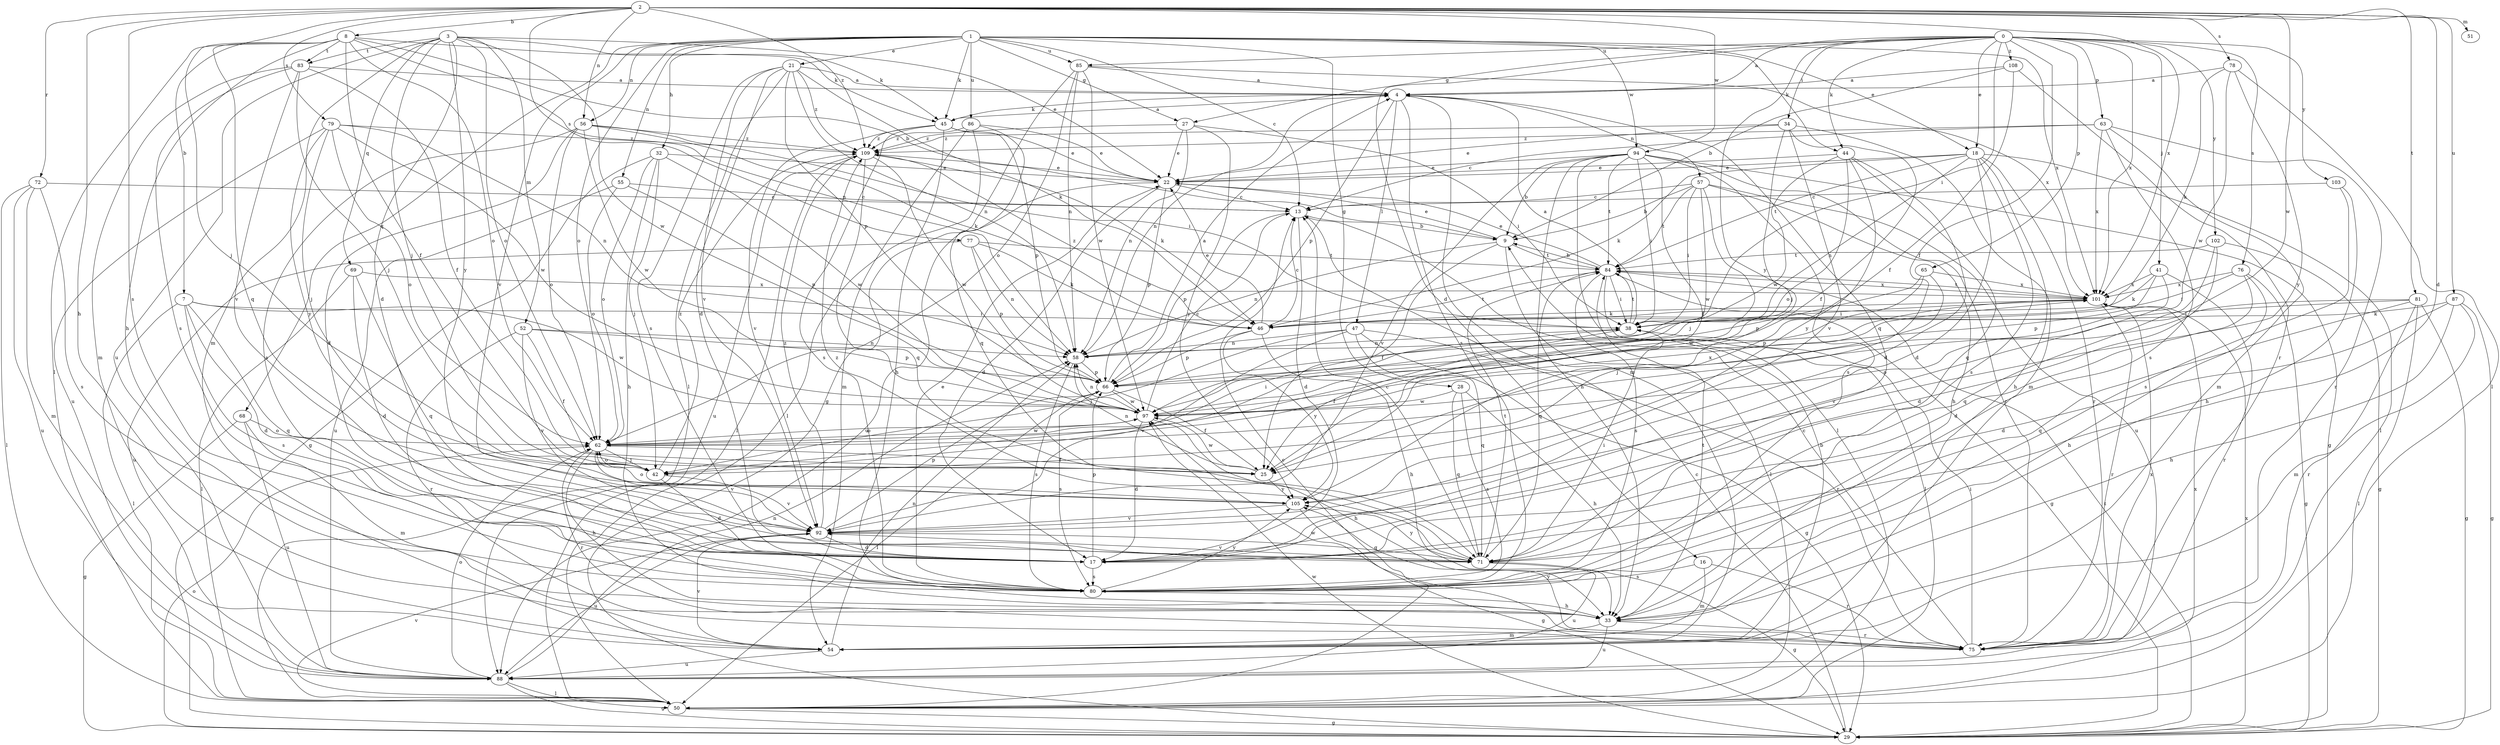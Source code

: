 strict digraph  {
0;
1;
2;
3;
4;
7;
8;
9;
13;
16;
17;
18;
21;
22;
25;
27;
28;
29;
32;
33;
34;
38;
41;
42;
44;
45;
46;
47;
50;
51;
52;
54;
55;
56;
57;
58;
62;
63;
65;
66;
68;
69;
71;
72;
75;
76;
77;
78;
79;
80;
81;
83;
84;
85;
86;
87;
88;
92;
94;
97;
101;
102;
103;
105;
108;
109;
0 -> 4  [label=a];
0 -> 16  [label=d];
0 -> 18  [label=e];
0 -> 25  [label=f];
0 -> 27  [label=g];
0 -> 34  [label=i];
0 -> 38  [label=i];
0 -> 41  [label=j];
0 -> 44  [label=k];
0 -> 63  [label=p];
0 -> 65  [label=p];
0 -> 76  [label=s];
0 -> 85  [label=u];
0 -> 101  [label=x];
0 -> 102  [label=y];
0 -> 103  [label=y];
0 -> 105  [label=y];
0 -> 108  [label=z];
1 -> 13  [label=c];
1 -> 18  [label=e];
1 -> 21  [label=e];
1 -> 27  [label=g];
1 -> 28  [label=g];
1 -> 32  [label=h];
1 -> 44  [label=k];
1 -> 45  [label=k];
1 -> 55  [label=n];
1 -> 56  [label=n];
1 -> 62  [label=o];
1 -> 68  [label=q];
1 -> 85  [label=u];
1 -> 86  [label=u];
1 -> 92  [label=v];
1 -> 94  [label=w];
1 -> 101  [label=x];
2 -> 7  [label=b];
2 -> 8  [label=b];
2 -> 17  [label=d];
2 -> 33  [label=h];
2 -> 51  [label=m];
2 -> 56  [label=n];
2 -> 72  [label=r];
2 -> 77  [label=s];
2 -> 78  [label=s];
2 -> 79  [label=s];
2 -> 80  [label=s];
2 -> 81  [label=t];
2 -> 87  [label=u];
2 -> 94  [label=w];
2 -> 97  [label=w];
2 -> 101  [label=x];
2 -> 109  [label=z];
3 -> 17  [label=d];
3 -> 22  [label=e];
3 -> 42  [label=j];
3 -> 45  [label=k];
3 -> 52  [label=m];
3 -> 54  [label=m];
3 -> 62  [label=o];
3 -> 69  [label=q];
3 -> 83  [label=t];
3 -> 88  [label=u];
3 -> 97  [label=w];
3 -> 105  [label=y];
4 -> 45  [label=k];
4 -> 47  [label=l];
4 -> 54  [label=m];
4 -> 57  [label=n];
4 -> 58  [label=n];
4 -> 66  [label=p];
4 -> 71  [label=q];
4 -> 80  [label=s];
7 -> 17  [label=d];
7 -> 38  [label=i];
7 -> 50  [label=l];
7 -> 71  [label=q];
7 -> 80  [label=s];
7 -> 97  [label=w];
8 -> 9  [label=b];
8 -> 25  [label=f];
8 -> 33  [label=h];
8 -> 42  [label=j];
8 -> 45  [label=k];
8 -> 50  [label=l];
8 -> 58  [label=n];
8 -> 62  [label=o];
8 -> 71  [label=q];
8 -> 83  [label=t];
9 -> 22  [label=e];
9 -> 25  [label=f];
9 -> 50  [label=l];
9 -> 58  [label=n];
9 -> 84  [label=t];
13 -> 9  [label=b];
13 -> 17  [label=d];
13 -> 66  [label=p];
16 -> 54  [label=m];
16 -> 75  [label=r];
16 -> 80  [label=s];
17 -> 66  [label=p];
17 -> 80  [label=s];
18 -> 17  [label=d];
18 -> 22  [label=e];
18 -> 33  [label=h];
18 -> 46  [label=k];
18 -> 50  [label=l];
18 -> 58  [label=n];
18 -> 75  [label=r];
18 -> 80  [label=s];
18 -> 84  [label=t];
21 -> 4  [label=a];
21 -> 17  [label=d];
21 -> 46  [label=k];
21 -> 50  [label=l];
21 -> 58  [label=n];
21 -> 66  [label=p];
21 -> 80  [label=s];
21 -> 92  [label=v];
21 -> 109  [label=z];
22 -> 13  [label=c];
22 -> 17  [label=d];
22 -> 66  [label=p];
22 -> 88  [label=u];
25 -> 58  [label=n];
25 -> 97  [label=w];
25 -> 105  [label=y];
27 -> 22  [label=e];
27 -> 38  [label=i];
27 -> 58  [label=n];
27 -> 105  [label=y];
27 -> 109  [label=z];
28 -> 33  [label=h];
28 -> 71  [label=q];
28 -> 80  [label=s];
28 -> 97  [label=w];
29 -> 13  [label=c];
29 -> 62  [label=o];
29 -> 84  [label=t];
29 -> 97  [label=w];
29 -> 101  [label=x];
32 -> 22  [label=e];
32 -> 29  [label=g];
32 -> 33  [label=h];
32 -> 42  [label=j];
32 -> 62  [label=o];
32 -> 97  [label=w];
33 -> 54  [label=m];
33 -> 75  [label=r];
33 -> 84  [label=t];
33 -> 88  [label=u];
34 -> 22  [label=e];
34 -> 25  [label=f];
34 -> 42  [label=j];
34 -> 54  [label=m];
34 -> 92  [label=v];
34 -> 109  [label=z];
38 -> 4  [label=a];
38 -> 25  [label=f];
38 -> 58  [label=n];
38 -> 84  [label=t];
41 -> 46  [label=k];
41 -> 66  [label=p];
41 -> 75  [label=r];
41 -> 92  [label=v];
41 -> 101  [label=x];
42 -> 17  [label=d];
42 -> 62  [label=o];
42 -> 92  [label=v];
42 -> 109  [label=z];
44 -> 17  [label=d];
44 -> 22  [label=e];
44 -> 62  [label=o];
44 -> 71  [label=q];
44 -> 97  [label=w];
44 -> 105  [label=y];
45 -> 4  [label=a];
45 -> 22  [label=e];
45 -> 33  [label=h];
45 -> 66  [label=p];
45 -> 80  [label=s];
45 -> 92  [label=v];
45 -> 109  [label=z];
46 -> 13  [label=c];
46 -> 22  [label=e];
46 -> 33  [label=h];
46 -> 66  [label=p];
46 -> 84  [label=t];
46 -> 105  [label=y];
46 -> 109  [label=z];
47 -> 29  [label=g];
47 -> 42  [label=j];
47 -> 58  [label=n];
47 -> 71  [label=q];
47 -> 75  [label=r];
47 -> 92  [label=v];
50 -> 13  [label=c];
50 -> 29  [label=g];
50 -> 92  [label=v];
52 -> 25  [label=f];
52 -> 58  [label=n];
52 -> 66  [label=p];
52 -> 75  [label=r];
52 -> 92  [label=v];
54 -> 9  [label=b];
54 -> 58  [label=n];
54 -> 88  [label=u];
54 -> 92  [label=v];
55 -> 13  [label=c];
55 -> 62  [label=o];
55 -> 66  [label=p];
55 -> 88  [label=u];
56 -> 17  [label=d];
56 -> 38  [label=i];
56 -> 46  [label=k];
56 -> 62  [label=o];
56 -> 80  [label=s];
56 -> 97  [label=w];
56 -> 109  [label=z];
57 -> 9  [label=b];
57 -> 13  [label=c];
57 -> 33  [label=h];
57 -> 38  [label=i];
57 -> 42  [label=j];
57 -> 84  [label=t];
57 -> 88  [label=u];
57 -> 97  [label=w];
58 -> 66  [label=p];
58 -> 80  [label=s];
62 -> 25  [label=f];
62 -> 33  [label=h];
62 -> 38  [label=i];
62 -> 42  [label=j];
62 -> 75  [label=r];
62 -> 92  [label=v];
62 -> 97  [label=w];
63 -> 13  [label=c];
63 -> 54  [label=m];
63 -> 75  [label=r];
63 -> 80  [label=s];
63 -> 101  [label=x];
63 -> 109  [label=z];
65 -> 42  [label=j];
65 -> 66  [label=p];
65 -> 97  [label=w];
65 -> 101  [label=x];
66 -> 4  [label=a];
66 -> 25  [label=f];
66 -> 50  [label=l];
66 -> 80  [label=s];
66 -> 97  [label=w];
68 -> 29  [label=g];
68 -> 54  [label=m];
68 -> 62  [label=o];
68 -> 88  [label=u];
69 -> 17  [label=d];
69 -> 50  [label=l];
69 -> 71  [label=q];
69 -> 101  [label=x];
71 -> 13  [label=c];
71 -> 29  [label=g];
71 -> 38  [label=i];
71 -> 84  [label=t];
71 -> 88  [label=u];
71 -> 92  [label=v];
71 -> 105  [label=y];
71 -> 109  [label=z];
72 -> 13  [label=c];
72 -> 50  [label=l];
72 -> 54  [label=m];
72 -> 80  [label=s];
72 -> 88  [label=u];
75 -> 13  [label=c];
75 -> 38  [label=i];
75 -> 97  [label=w];
75 -> 101  [label=x];
75 -> 105  [label=y];
76 -> 17  [label=d];
76 -> 29  [label=g];
76 -> 33  [label=h];
76 -> 38  [label=i];
76 -> 101  [label=x];
77 -> 46  [label=k];
77 -> 58  [label=n];
77 -> 66  [label=p];
77 -> 84  [label=t];
77 -> 88  [label=u];
78 -> 4  [label=a];
78 -> 46  [label=k];
78 -> 50  [label=l];
78 -> 97  [label=w];
78 -> 105  [label=y];
79 -> 42  [label=j];
79 -> 58  [label=n];
79 -> 62  [label=o];
79 -> 88  [label=u];
79 -> 97  [label=w];
79 -> 105  [label=y];
79 -> 109  [label=z];
80 -> 22  [label=e];
80 -> 33  [label=h];
80 -> 105  [label=y];
81 -> 29  [label=g];
81 -> 38  [label=i];
81 -> 50  [label=l];
81 -> 62  [label=o];
81 -> 71  [label=q];
81 -> 75  [label=r];
83 -> 4  [label=a];
83 -> 25  [label=f];
83 -> 42  [label=j];
83 -> 54  [label=m];
83 -> 80  [label=s];
83 -> 92  [label=v];
84 -> 9  [label=b];
84 -> 22  [label=e];
84 -> 29  [label=g];
84 -> 38  [label=i];
84 -> 50  [label=l];
84 -> 71  [label=q];
84 -> 80  [label=s];
84 -> 101  [label=x];
85 -> 4  [label=a];
85 -> 29  [label=g];
85 -> 58  [label=n];
85 -> 62  [label=o];
85 -> 97  [label=w];
85 -> 101  [label=x];
86 -> 22  [label=e];
86 -> 50  [label=l];
86 -> 54  [label=m];
86 -> 71  [label=q];
86 -> 109  [label=z];
87 -> 17  [label=d];
87 -> 29  [label=g];
87 -> 33  [label=h];
87 -> 46  [label=k];
87 -> 54  [label=m];
88 -> 29  [label=g];
88 -> 50  [label=l];
88 -> 58  [label=n];
88 -> 62  [label=o];
88 -> 101  [label=x];
92 -> 17  [label=d];
92 -> 66  [label=p];
92 -> 71  [label=q];
92 -> 88  [label=u];
92 -> 109  [label=z];
94 -> 9  [label=b];
94 -> 22  [label=e];
94 -> 25  [label=f];
94 -> 29  [label=g];
94 -> 33  [label=h];
94 -> 38  [label=i];
94 -> 50  [label=l];
94 -> 75  [label=r];
94 -> 80  [label=s];
94 -> 84  [label=t];
94 -> 92  [label=v];
97 -> 13  [label=c];
97 -> 17  [label=d];
97 -> 33  [label=h];
97 -> 58  [label=n];
97 -> 62  [label=o];
97 -> 101  [label=x];
101 -> 38  [label=i];
101 -> 46  [label=k];
101 -> 66  [label=p];
101 -> 75  [label=r];
101 -> 84  [label=t];
102 -> 17  [label=d];
102 -> 29  [label=g];
102 -> 71  [label=q];
102 -> 84  [label=t];
103 -> 13  [label=c];
103 -> 33  [label=h];
103 -> 80  [label=s];
105 -> 29  [label=g];
105 -> 62  [label=o];
105 -> 92  [label=v];
108 -> 4  [label=a];
108 -> 9  [label=b];
108 -> 25  [label=f];
108 -> 75  [label=r];
109 -> 22  [label=e];
109 -> 46  [label=k];
109 -> 50  [label=l];
109 -> 71  [label=q];
109 -> 88  [label=u];
109 -> 97  [label=w];
}
